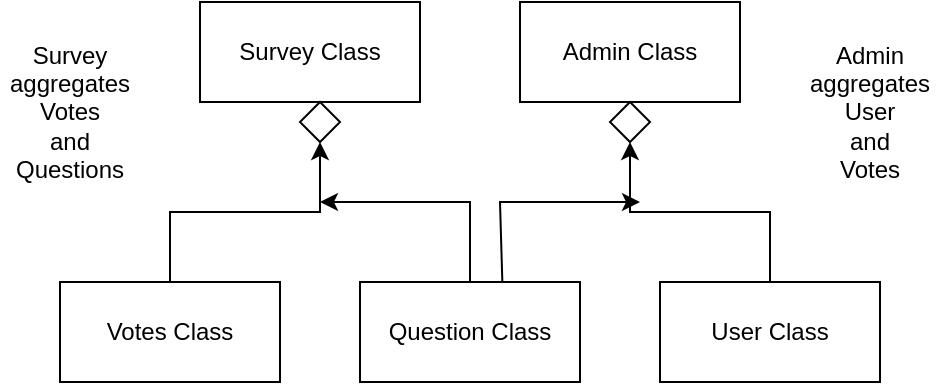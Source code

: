 <mxfile version="21.1.8" type="device">
  <diagram name="Page-1" id="nMLjAwpMmZ2Pycbgtwmu">
    <mxGraphModel dx="678" dy="379" grid="1" gridSize="10" guides="1" tooltips="1" connect="1" arrows="1" fold="1" page="1" pageScale="1" pageWidth="850" pageHeight="1100" math="0" shadow="0">
      <root>
        <mxCell id="0" />
        <mxCell id="1" parent="0" />
        <mxCell id="TZzpDgTN9apd0BieV07n-6" value="Admin Class" style="html=1;whiteSpace=wrap;" vertex="1" parent="1">
          <mxGeometry x="540" y="240" width="110" height="50" as="geometry" />
        </mxCell>
        <mxCell id="TZzpDgTN9apd0BieV07n-19" style="edgeStyle=orthogonalEdgeStyle;rounded=0;orthogonalLoop=1;jettySize=auto;html=1;entryX=0.5;entryY=1;entryDx=0;entryDy=0;exitX=0.5;exitY=0;exitDx=0;exitDy=0;" edge="1" parent="1" source="TZzpDgTN9apd0BieV07n-7" target="TZzpDgTN9apd0BieV07n-14">
          <mxGeometry relative="1" as="geometry" />
        </mxCell>
        <mxCell id="TZzpDgTN9apd0BieV07n-7" value="User Class" style="html=1;whiteSpace=wrap;" vertex="1" parent="1">
          <mxGeometry x="610" y="380" width="110" height="50" as="geometry" />
        </mxCell>
        <mxCell id="TZzpDgTN9apd0BieV07n-8" value="Survey Class" style="html=1;whiteSpace=wrap;" vertex="1" parent="1">
          <mxGeometry x="380" y="240" width="110" height="50" as="geometry" />
        </mxCell>
        <mxCell id="TZzpDgTN9apd0BieV07n-18" style="edgeStyle=orthogonalEdgeStyle;rounded=0;orthogonalLoop=1;jettySize=auto;html=1;exitX=0.5;exitY=0;exitDx=0;exitDy=0;" edge="1" parent="1" source="TZzpDgTN9apd0BieV07n-11">
          <mxGeometry relative="1" as="geometry">
            <mxPoint x="440" y="340" as="targetPoint" />
            <Array as="points">
              <mxPoint x="515" y="340" />
            </Array>
          </mxGeometry>
        </mxCell>
        <mxCell id="TZzpDgTN9apd0BieV07n-11" value="Question Class" style="html=1;whiteSpace=wrap;" vertex="1" parent="1">
          <mxGeometry x="460" y="380" width="110" height="50" as="geometry" />
        </mxCell>
        <mxCell id="TZzpDgTN9apd0BieV07n-15" style="edgeStyle=orthogonalEdgeStyle;rounded=0;orthogonalLoop=1;jettySize=auto;html=1;entryX=0.5;entryY=1;entryDx=0;entryDy=0;exitX=0.5;exitY=0;exitDx=0;exitDy=0;" edge="1" parent="1" source="TZzpDgTN9apd0BieV07n-12" target="TZzpDgTN9apd0BieV07n-13">
          <mxGeometry relative="1" as="geometry" />
        </mxCell>
        <mxCell id="TZzpDgTN9apd0BieV07n-12" value="Votes Class" style="html=1;whiteSpace=wrap;" vertex="1" parent="1">
          <mxGeometry x="310" y="380" width="110" height="50" as="geometry" />
        </mxCell>
        <mxCell id="TZzpDgTN9apd0BieV07n-13" value="" style="rhombus;whiteSpace=wrap;html=1;" vertex="1" parent="1">
          <mxGeometry x="430" y="290" width="20" height="20" as="geometry" />
        </mxCell>
        <mxCell id="TZzpDgTN9apd0BieV07n-14" value="" style="rhombus;whiteSpace=wrap;html=1;" vertex="1" parent="1">
          <mxGeometry x="585" y="290" width="20" height="20" as="geometry" />
        </mxCell>
        <mxCell id="TZzpDgTN9apd0BieV07n-20" value="" style="endArrow=classic;html=1;rounded=0;exitX=0.647;exitY=-0.002;exitDx=0;exitDy=0;exitPerimeter=0;" edge="1" parent="1" source="TZzpDgTN9apd0BieV07n-11">
          <mxGeometry width="50" height="50" relative="1" as="geometry">
            <mxPoint x="520" y="380" as="sourcePoint" />
            <mxPoint x="600" y="340" as="targetPoint" />
            <Array as="points">
              <mxPoint x="530" y="340" />
              <mxPoint x="570" y="340" />
            </Array>
          </mxGeometry>
        </mxCell>
        <mxCell id="TZzpDgTN9apd0BieV07n-21" value="&lt;div&gt;Survey &lt;br&gt;&lt;/div&gt;&lt;div&gt;aggregates Votes&lt;br&gt;&lt;/div&gt;&lt;div&gt;and Questions&lt;br&gt;&lt;/div&gt;" style="text;strokeColor=none;align=center;fillColor=none;html=1;verticalAlign=middle;whiteSpace=wrap;rounded=0;" vertex="1" parent="1">
          <mxGeometry x="280" y="240" width="70" height="110" as="geometry" />
        </mxCell>
        <mxCell id="TZzpDgTN9apd0BieV07n-22" value="Admin &lt;br&gt;&lt;div&gt;aggregates User&lt;br&gt;&lt;/div&gt;&lt;div&gt;and &lt;br&gt;&lt;/div&gt;&lt;div&gt;Votes&lt;br&gt;&lt;/div&gt;" style="text;strokeColor=none;align=center;fillColor=none;html=1;verticalAlign=middle;whiteSpace=wrap;rounded=0;" vertex="1" parent="1">
          <mxGeometry x="680" y="240" width="70" height="110" as="geometry" />
        </mxCell>
      </root>
    </mxGraphModel>
  </diagram>
</mxfile>
